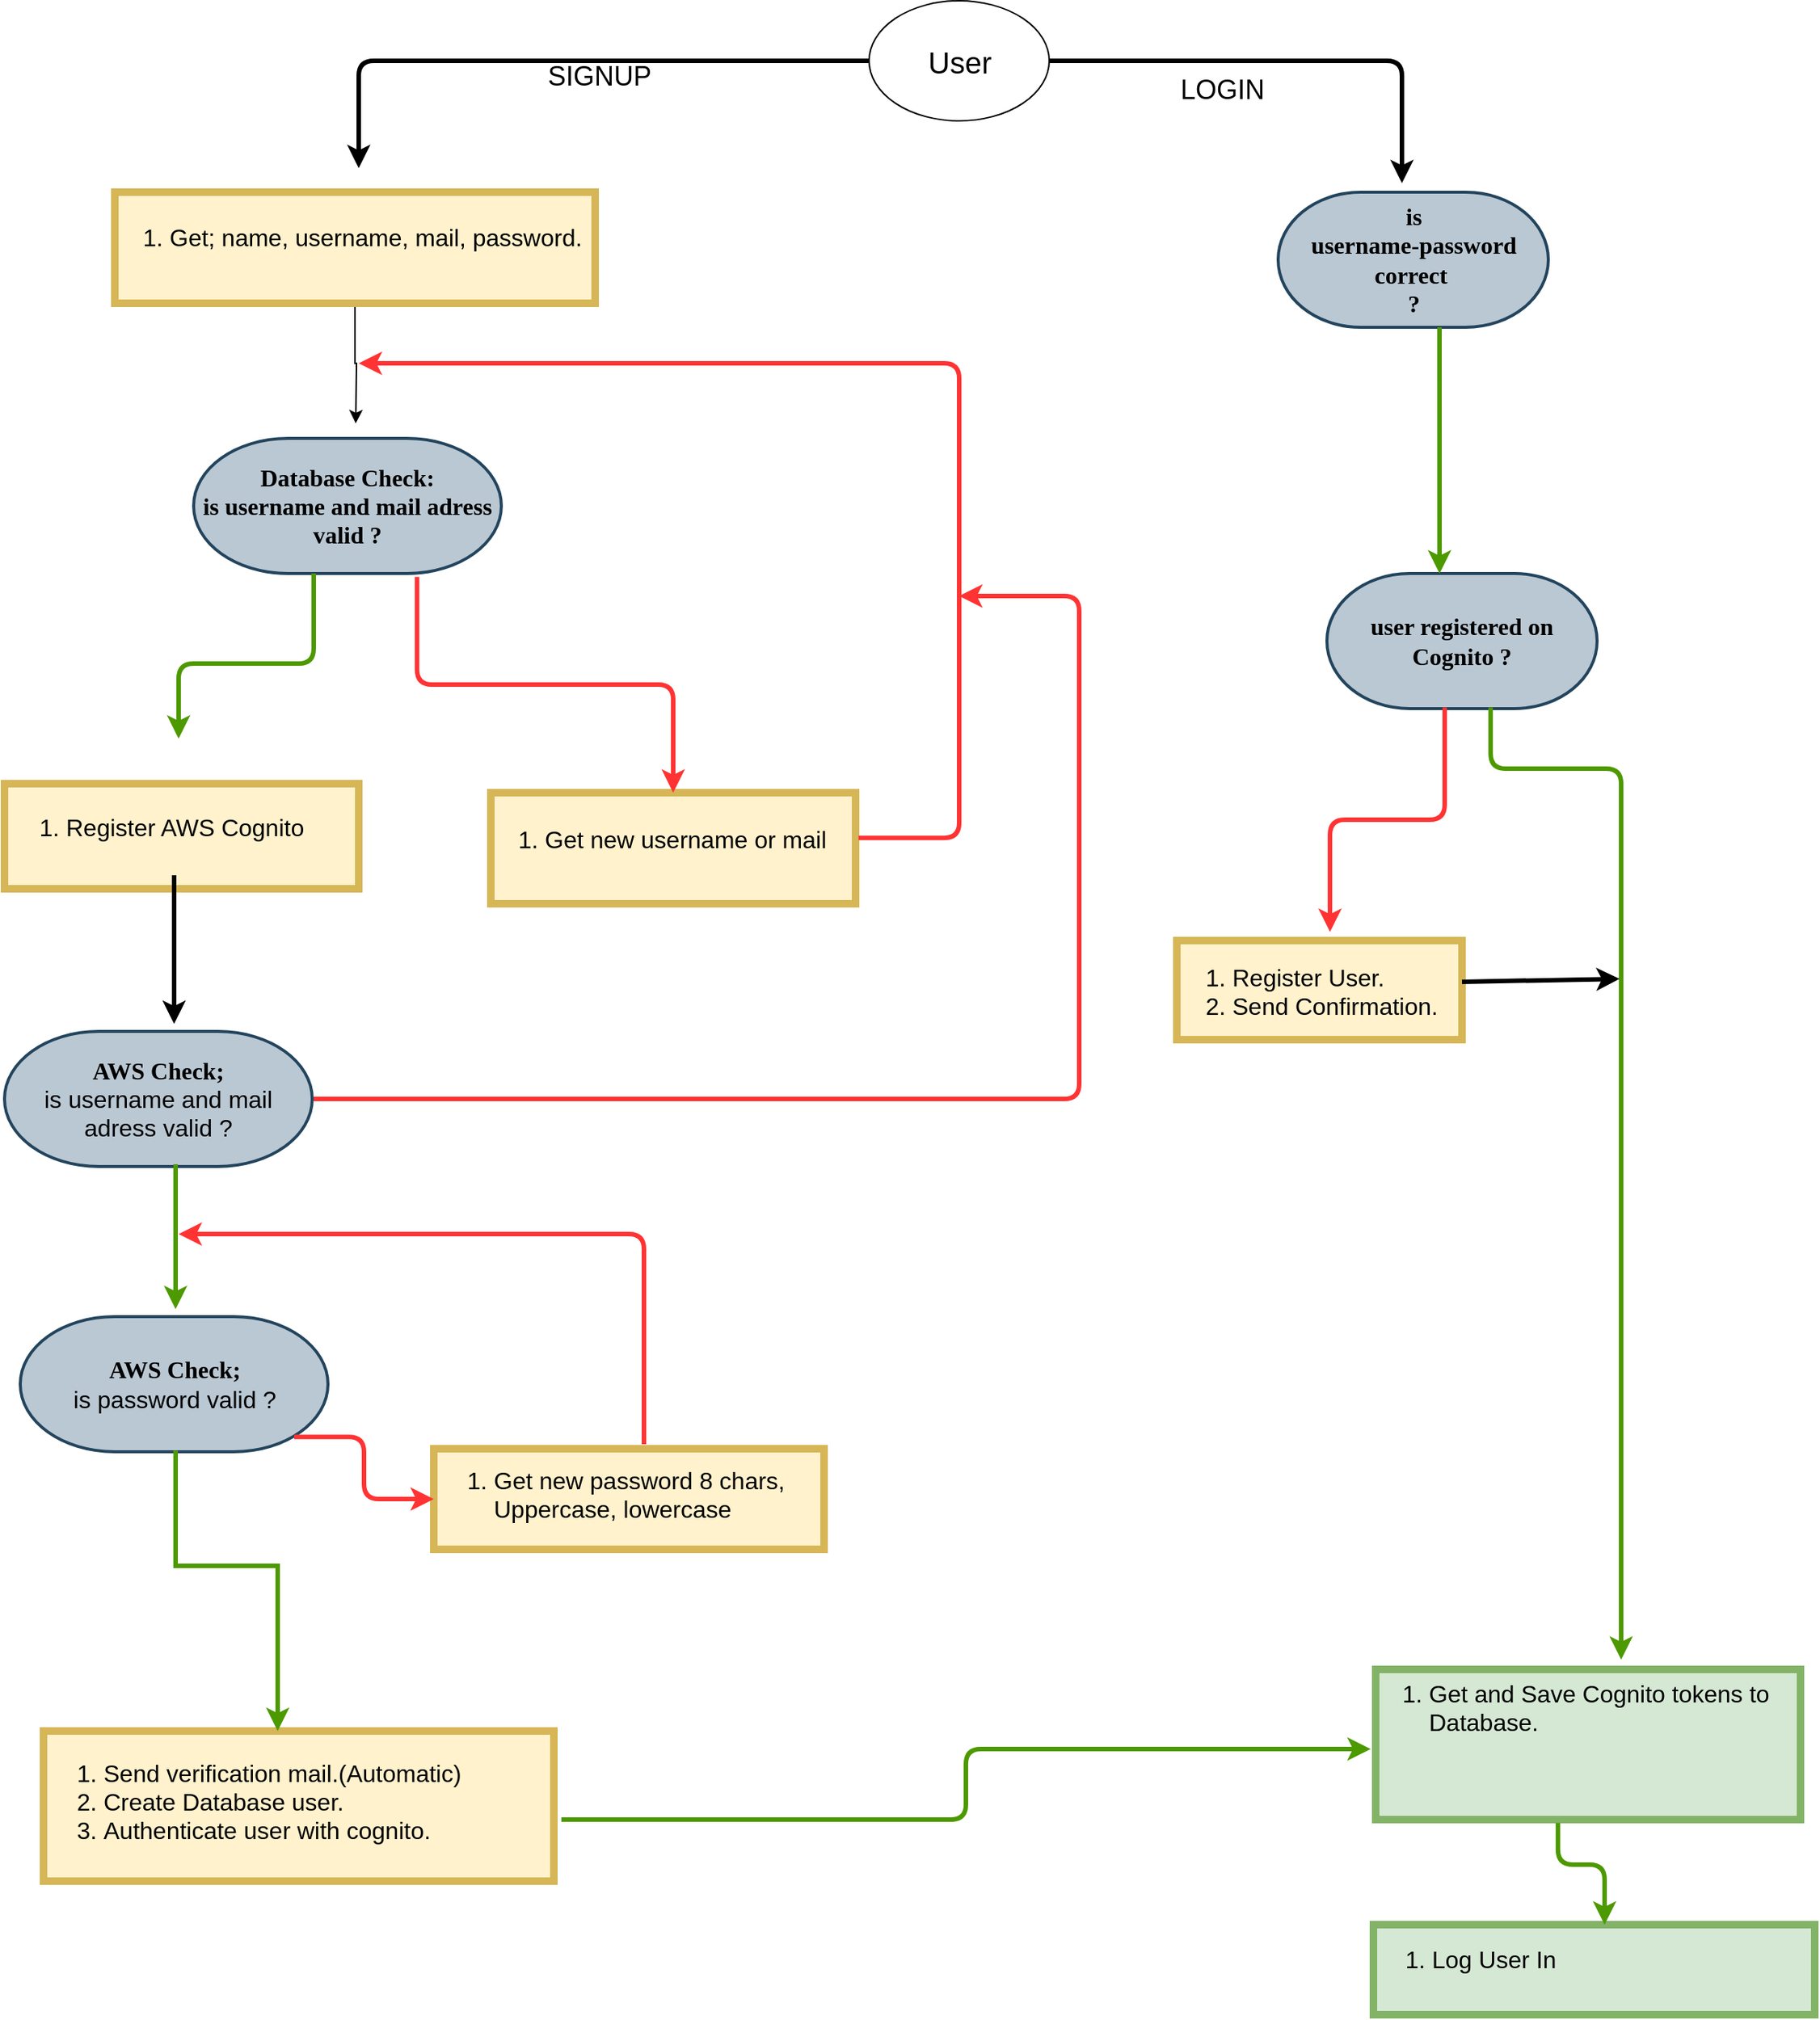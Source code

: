 <mxfile version="10.9.5" type="device"><diagram name="Page-1" id="edf60f1a-56cd-e834-aa8a-f176f3a09ee4"><mxGraphModel dx="2370" dy="1312" grid="1" gridSize="10" guides="1" tooltips="1" connect="1" arrows="1" fold="1" page="1" pageScale="1" pageWidth="1227" pageHeight="1569" background="#ffffff" math="0" shadow="0"><root><mxCell id="0"/><mxCell id="1" parent="0"/><object label="" username="" password="" cognito-status="" id="vpLhRAtjUzJlDSv7jWa0-1"><mxCell style="ellipse;whiteSpace=wrap;html=1;" parent="1" vertex="1"><mxGeometry x="580" y="38.5" width="120" height="80" as="geometry"/></mxCell></object><mxCell id="vpLhRAtjUzJlDSv7jWa0-2" value="&lt;font style=&quot;font-size: 20px;&quot;&gt;User&lt;/font&gt;" style="text;html=1;resizable=0;autosize=1;align=center;verticalAlign=middle;points=[];fillColor=none;strokeColor=none;rounded=0;strokeWidth=5;fontSize=20;" parent="1" vertex="1"><mxGeometry x="615" y="68.5" width="50" height="20" as="geometry"/></mxCell><mxCell id="vpLhRAtjUzJlDSv7jWa0-4" value="&lt;font style=&quot;font-size: 18px&quot;&gt;LOGIN&lt;br&gt;&lt;br&gt;&lt;/font&gt;" style="text;html=1;resizable=0;autosize=1;align=center;verticalAlign=middle;points=[];fillColor=none;strokeColor=none;rounded=0;" parent="1" vertex="1"><mxGeometry x="780" y="88.5" width="70" height="40" as="geometry"/></mxCell><mxCell id="vpLhRAtjUzJlDSv7jWa0-13" value="&lt;span style=&quot;white-space: normal; font-family: &amp;quot;comic sans ms&amp;quot;; font-weight: 700;&quot;&gt;is&lt;/span&gt;&lt;br style=&quot;white-space: normal; font-family: &amp;quot;comic sans ms&amp;quot;; font-weight: 700;&quot;&gt;&lt;span style=&quot;white-space: normal; font-family: &amp;quot;comic sans ms&amp;quot;; font-weight: 700;&quot;&gt;username-password&lt;/span&gt;&lt;br style=&quot;white-space: normal; font-family: &amp;quot;comic sans ms&amp;quot;; font-weight: 700;&quot;&gt;&lt;span style=&quot;white-space: normal; font-family: &amp;quot;comic sans ms&amp;quot;; font-weight: 700;&quot;&gt;correct&amp;nbsp;&lt;/span&gt;&lt;font style=&quot;white-space: normal; font-family: &amp;quot;comic sans ms&amp;quot;; font-weight: 700;&quot;&gt;&lt;br&gt;&lt;/font&gt;&lt;span style=&quot;white-space: normal; font-family: &amp;quot;comic sans ms&amp;quot;; font-weight: 700;&quot;&gt;?&lt;/span&gt;" style="strokeWidth=2;html=1;shape=mxgraph.flowchart.terminator;whiteSpace=wrap;fontSize=16;fillColor=#bac8d3;strokeColor=#23445d;fontColor=#000000;" parent="1" vertex="1"><mxGeometry x="852.5" y="166" width="180" height="90" as="geometry"/></mxCell><mxCell id="vpLhRAtjUzJlDSv7jWa0-19" value="&lt;b style=&quot;font-family: &amp;quot;comic sans ms&amp;quot;;&quot;&gt;user registered on Cognito ?&lt;/b&gt;" style="strokeWidth=2;html=1;shape=mxgraph.flowchart.terminator;whiteSpace=wrap;fontSize=16;fillColor=#bac8d3;strokeColor=#23445d;fontColor=#000000;" parent="1" vertex="1"><mxGeometry x="885" y="420" width="180" height="90" as="geometry"/></mxCell><mxCell id="vpLhRAtjUzJlDSv7jWa0-37" value="" style="html=1;whiteSpace=wrap;container=1;recursiveResize=0;collapsible=0;strokeWidth=5;fontSize=16;labelBorderColor=#66A3FF;labelBackgroundColor=#82B0FF;fillColor=#d5e8d4;strokeColor=#82b366;" parent="1" vertex="1"><mxGeometry x="917.5" y="1150" width="283" height="100" as="geometry"/></mxCell><mxCell id="T2YBMNgMhe-dUIcLUkiV-60" value="&lt;ol&gt;&lt;li&gt;Get and Save Cognito tokens to Database.&lt;/li&gt;&lt;/ol&gt;" style="text;html=1;whiteSpace=wrap;verticalAlign=middle;overflow=hidden;fontSize=16;align=left;labelBorderColor=none;opacity=30;fillColor=none;spacing=0;spacingTop=-5;spacingLeft=-5;" vertex="1" parent="vpLhRAtjUzJlDSv7jWa0-37"><mxGeometry y="-5" width="280" height="65" as="geometry"/></mxCell><mxCell id="vpLhRAtjUzJlDSv7jWa0-59" value="" style="html=1;whiteSpace=wrap;container=1;recursiveResize=0;collapsible=0;strokeWidth=5;fontSize=16;labelBorderColor=#66A3FF;labelBackgroundColor=#82B0FF;fillColor=#fff2cc;strokeColor=#d6b656;" parent="1" vertex="1"><mxGeometry x="785" y="664.5" width="190" height="66" as="geometry"/></mxCell><mxCell id="vpLhRAtjUzJlDSv7jWa0-60" value="&lt;ol&gt;&lt;li&gt;Register User.&lt;/li&gt;&lt;li&gt;Send Confirmation.&amp;nbsp;&lt;/li&gt;&lt;/ol&gt;" style="text;html=1;whiteSpace=wrap;verticalAlign=middle;overflow=hidden;fontSize=16;align=left;labelBorderColor=none;opacity=30;fillColor=none;" parent="vpLhRAtjUzJlDSv7jWa0-59" vertex="1"><mxGeometry x="-5" y="-4" width="195" height="64" as="geometry"/></mxCell><mxCell id="T2YBMNgMhe-dUIcLUkiV-4" value="&lt;font style=&quot;font-size: 18px&quot;&gt;SIGNUP&lt;br&gt;&lt;/font&gt;" style="text;html=1;resizable=0;autosize=1;align=center;verticalAlign=middle;points=[];fillColor=none;strokeColor=none;rounded=0;" vertex="1" parent="1"><mxGeometry x="360" y="78.5" width="80" height="20" as="geometry"/></mxCell><mxCell id="T2YBMNgMhe-dUIcLUkiV-5" value="" style="edgeStyle=segmentEdgeStyle;endArrow=classic;html=1;exitX=1;exitY=0.5;exitDx=0;exitDy=0;strokeWidth=3;" edge="1" parent="1" source="vpLhRAtjUzJlDSv7jWa0-1"><mxGeometry width="50" height="50" relative="1" as="geometry"><mxPoint x="885" y="98.5" as="sourcePoint"/><mxPoint x="935" y="160" as="targetPoint"/></mxGeometry></mxCell><mxCell id="T2YBMNgMhe-dUIcLUkiV-16" style="edgeStyle=orthogonalEdgeStyle;rounded=0;orthogonalLoop=1;jettySize=auto;html=1;fontColor=#000000;" edge="1" parent="1" source="T2YBMNgMhe-dUIcLUkiV-10"><mxGeometry relative="1" as="geometry"><mxPoint x="238" y="320" as="targetPoint"/></mxGeometry></mxCell><mxCell id="T2YBMNgMhe-dUIcLUkiV-10" value="" style="html=1;whiteSpace=wrap;container=1;recursiveResize=0;collapsible=0;strokeWidth=5;fontSize=16;labelBorderColor=#66A3FF;labelBackgroundColor=#82B0FF;fillColor=#fff2cc;strokeColor=#d6b656;" vertex="1" parent="1"><mxGeometry x="77.5" y="166" width="320" height="74" as="geometry"/></mxCell><mxCell id="T2YBMNgMhe-dUIcLUkiV-11" value="&lt;ol&gt;&lt;li&gt;Get; name, username, mail, password.&lt;/li&gt;&lt;/ol&gt;" style="text;html=1;whiteSpace=wrap;verticalAlign=middle;overflow=hidden;fontSize=16;align=left;labelBorderColor=none;opacity=30;fillColor=none;spacing=-4;" vertex="1" parent="T2YBMNgMhe-dUIcLUkiV-10"><mxGeometry width="320" height="60" as="geometry"/></mxCell><mxCell id="T2YBMNgMhe-dUIcLUkiV-12" value="" style="html=1;whiteSpace=wrap;container=1;recursiveResize=0;collapsible=0;strokeWidth=5;fontSize=16;labelBorderColor=#66A3FF;labelBackgroundColor=#82B0FF;fillColor=#fff2cc;strokeColor=#d6b656;" vertex="1" parent="1"><mxGeometry x="30" y="1191" width="340" height="100" as="geometry"/></mxCell><mxCell id="T2YBMNgMhe-dUIcLUkiV-14" value="&lt;font face=&quot;comic sans ms&quot;&gt;&lt;b&gt;Database Check: &lt;br&gt;is username and mail adress valid ?&lt;/b&gt;&lt;/font&gt;" style="strokeWidth=2;html=1;shape=mxgraph.flowchart.terminator;whiteSpace=wrap;fontSize=16;fillColor=#bac8d3;strokeColor=#23445d;fontColor=#000000;" vertex="1" parent="1"><mxGeometry x="130" y="330" width="205" height="90" as="geometry"/></mxCell><mxCell id="T2YBMNgMhe-dUIcLUkiV-15" value="" style="edgeStyle=segmentEdgeStyle;endArrow=classic;html=1;exitX=0;exitY=0.5;exitDx=0;exitDy=0;strokeWidth=3;" edge="1" parent="1" source="vpLhRAtjUzJlDSv7jWa0-1"><mxGeometry width="50" height="50" relative="1" as="geometry"><mxPoint x="270" y="58" as="sourcePoint"/><mxPoint x="240" y="150" as="targetPoint"/><Array as="points"><mxPoint x="240" y="79"/><mxPoint x="240" y="139"/></Array></mxGeometry></mxCell><mxCell id="T2YBMNgMhe-dUIcLUkiV-20" value="" style="html=1;whiteSpace=wrap;container=1;recursiveResize=0;collapsible=0;strokeWidth=5;fontSize=16;labelBorderColor=#66A3FF;labelBackgroundColor=#82B0FF;fillColor=#fff2cc;strokeColor=#d6b656;" vertex="1" parent="1"><mxGeometry x="328" y="566" width="243" height="74" as="geometry"/></mxCell><mxCell id="T2YBMNgMhe-dUIcLUkiV-21" value="&lt;ol&gt;&lt;li&gt;Get new username or mail&lt;/li&gt;&lt;/ol&gt;" style="text;html=1;whiteSpace=wrap;verticalAlign=middle;overflow=hidden;fontSize=16;align=left;labelBorderColor=none;opacity=30;fillColor=none;spacing=0;" vertex="1" parent="1"><mxGeometry x="323.5" y="571" width="233" height="50" as="geometry"/></mxCell><mxCell id="T2YBMNgMhe-dUIcLUkiV-23" value="" style="edgeStyle=elbowEdgeStyle;elbow=horizontal;endArrow=classic;html=1;fontColor=#000000;exitX=1.008;exitY=0.407;exitDx=0;exitDy=0;exitPerimeter=0;strokeColor=#FF3333;strokeWidth=3;" edge="1" parent="1" source="T2YBMNgMhe-dUIcLUkiV-20"><mxGeometry width="50" height="50" relative="1" as="geometry"><mxPoint x="580" y="599" as="sourcePoint"/><mxPoint x="240" y="280" as="targetPoint"/><Array as="points"><mxPoint x="640" y="560"/><mxPoint x="590" y="510"/><mxPoint x="500" y="360"/><mxPoint x="540" y="320"/><mxPoint x="490" y="310"/><mxPoint x="520" y="320"/><mxPoint x="480" y="300"/><mxPoint x="510" y="430"/><mxPoint x="620" y="430"/></Array></mxGeometry></mxCell><mxCell id="T2YBMNgMhe-dUIcLUkiV-25" value="&lt;font face=&quot;comic sans ms&quot;&gt;&lt;b&gt;AWS Check;&lt;br&gt;&lt;/b&gt;&lt;/font&gt;is username and mail adress valid ?" style="strokeWidth=2;html=1;shape=mxgraph.flowchart.terminator;whiteSpace=wrap;fontSize=16;fillColor=#bac8d3;strokeColor=#23445d;fontColor=#000000;" vertex="1" parent="1"><mxGeometry x="4" y="725" width="205" height="90" as="geometry"/></mxCell><mxCell id="T2YBMNgMhe-dUIcLUkiV-26" value="" style="html=1;whiteSpace=wrap;container=1;recursiveResize=0;collapsible=0;strokeWidth=5;fontSize=16;labelBorderColor=#66A3FF;labelBackgroundColor=#82B0FF;fillColor=#fff2cc;strokeColor=#d6b656;" vertex="1" parent="1"><mxGeometry x="4" y="560" width="236" height="70" as="geometry"/></mxCell><mxCell id="T2YBMNgMhe-dUIcLUkiV-31" style="edgeStyle=orthogonalEdgeStyle;rounded=0;orthogonalLoop=1;jettySize=auto;html=1;fontColor=#000000;strokeWidth=3;" edge="1" parent="1" source="T2YBMNgMhe-dUIcLUkiV-27"><mxGeometry relative="1" as="geometry"><mxPoint x="117" y="720" as="targetPoint"/></mxGeometry></mxCell><mxCell id="T2YBMNgMhe-dUIcLUkiV-27" value="&lt;ol&gt;&lt;li&gt;Register AWS Cognito&lt;/li&gt;&lt;/ol&gt;" style="text;html=1;whiteSpace=wrap;verticalAlign=middle;overflow=hidden;fontSize=16;align=left;labelBorderColor=none;opacity=30;fillColor=none;" vertex="1" parent="1"><mxGeometry x="3" y="557" width="228" height="64" as="geometry"/></mxCell><mxCell id="T2YBMNgMhe-dUIcLUkiV-36" value="" style="edgeStyle=elbowEdgeStyle;elbow=vertical;endArrow=classic;html=1;fontColor=#FF3333;exitX=0.726;exitY=1.025;exitDx=0;exitDy=0;entryX=0.5;entryY=0;entryDx=0;entryDy=0;strokeColor=#FF3333;strokeWidth=3;exitPerimeter=0;" edge="1" parent="1" source="T2YBMNgMhe-dUIcLUkiV-14" target="T2YBMNgMhe-dUIcLUkiV-20"><mxGeometry width="50" height="50" relative="1" as="geometry"><mxPoint x="379.941" y="510.471" as="sourcePoint"/><mxPoint x="460" y="536" as="targetPoint"/></mxGeometry></mxCell><mxCell id="T2YBMNgMhe-dUIcLUkiV-41" value="" style="edgeStyle=elbowEdgeStyle;elbow=horizontal;endArrow=classic;html=1;fontColor=#000000;strokeColor=#FF3333;strokeWidth=3;" edge="1" parent="1"><mxGeometry width="50" height="50" relative="1" as="geometry"><mxPoint x="210" y="770" as="sourcePoint"/><mxPoint x="640" y="435" as="targetPoint"/><Array as="points"><mxPoint x="720" y="857.5"/></Array></mxGeometry></mxCell><mxCell id="T2YBMNgMhe-dUIcLUkiV-43" value="" style="edgeStyle=elbowEdgeStyle;elbow=vertical;endArrow=classic;html=1;strokeColor=#4D9900;strokeWidth=3;entryX=0.417;entryY=0;entryDx=0;entryDy=0;entryPerimeter=0;" edge="1" parent="1" target="vpLhRAtjUzJlDSv7jWa0-19"><mxGeometry width="50" height="50" relative="1" as="geometry"><mxPoint x="960" y="256" as="sourcePoint"/><mxPoint x="960" y="344" as="targetPoint"/><Array as="points"><mxPoint x="975" y="274"/><mxPoint x="970" y="384"/><mxPoint x="950" y="330"/></Array></mxGeometry></mxCell><mxCell id="T2YBMNgMhe-dUIcLUkiV-44" value="" style="edgeStyle=elbowEdgeStyle;elbow=vertical;endArrow=classic;html=1;entryX=0.584;entryY=-0.024;entryDx=0;entryDy=0;strokeColor=#4D9900;strokeWidth=3;entryPerimeter=0;exitX=0.606;exitY=0.992;exitDx=0;exitDy=0;exitPerimeter=0;" edge="1" parent="1" source="vpLhRAtjUzJlDSv7jWa0-19" target="T2YBMNgMhe-dUIcLUkiV-60"><mxGeometry width="50" height="50" relative="1" as="geometry"><mxPoint x="1017.5" y="510" as="sourcePoint"/><mxPoint x="1088.176" y="754" as="targetPoint"/><Array as="points"><mxPoint x="1088" y="550"/></Array></mxGeometry></mxCell><mxCell id="T2YBMNgMhe-dUIcLUkiV-45" value="" style="edgeStyle=elbowEdgeStyle;elbow=vertical;endArrow=classic;html=1;fontColor=#FF3333;exitX=0.436;exitY=0.992;exitDx=0;exitDy=0;entryX=0.549;entryY=-0.028;entryDx=0;entryDy=0;strokeColor=#FF3333;strokeWidth=3;exitPerimeter=0;entryPerimeter=0;" edge="1" parent="1" source="vpLhRAtjUzJlDSv7jWa0-19" target="vpLhRAtjUzJlDSv7jWa0-60"><mxGeometry width="50" height="50" relative="1" as="geometry"><mxPoint x="817.941" y="529.471" as="sourcePoint"/><mxPoint x="887.353" y="584.765" as="targetPoint"/></mxGeometry></mxCell><mxCell id="T2YBMNgMhe-dUIcLUkiV-46" value="" style="endArrow=classic;html=1;strokeColor=#000000;strokeWidth=3;fontColor=#FF3333;" edge="1" parent="1"><mxGeometry width="50" height="50" relative="1" as="geometry"><mxPoint x="975" y="692" as="sourcePoint"/><mxPoint x="1080" y="690" as="targetPoint"/><Array as="points"/></mxGeometry></mxCell><mxCell id="T2YBMNgMhe-dUIcLUkiV-47" value="" style="edgeStyle=elbowEdgeStyle;elbow=vertical;endArrow=classic;html=1;strokeColor=#4D9900;strokeWidth=3;" edge="1" parent="1" source="T2YBMNgMhe-dUIcLUkiV-14"><mxGeometry width="50" height="50" relative="1" as="geometry"><mxPoint x="210" y="440" as="sourcePoint"/><mxPoint x="120" y="530" as="targetPoint"/><Array as="points"><mxPoint x="210" y="480"/></Array></mxGeometry></mxCell><mxCell id="T2YBMNgMhe-dUIcLUkiV-49" style="edgeStyle=orthogonalEdgeStyle;rounded=0;orthogonalLoop=1;jettySize=auto;html=1;fontColor=#000000;strokeColor=#4D9900;strokeWidth=3;" edge="1" parent="1"><mxGeometry relative="1" as="geometry"><mxPoint x="118" y="910" as="targetPoint"/><mxPoint x="116.5" y="815.0" as="sourcePoint"/><Array as="points"><mxPoint x="118" y="815"/><mxPoint x="118" y="890"/></Array></mxGeometry></mxCell><mxCell id="T2YBMNgMhe-dUIcLUkiV-50" value="&lt;font face=&quot;comic sans ms&quot;&gt;&lt;b&gt;AWS Check;&lt;br&gt;&lt;/b&gt;&lt;/font&gt;is password valid ?" style="strokeWidth=2;html=1;shape=mxgraph.flowchart.terminator;whiteSpace=wrap;fontSize=16;fillColor=#bac8d3;strokeColor=#23445d;fontColor=#000000;" vertex="1" parent="1"><mxGeometry x="14.5" y="915" width="205" height="90" as="geometry"/></mxCell><mxCell id="T2YBMNgMhe-dUIcLUkiV-53" value="" style="html=1;whiteSpace=wrap;container=1;recursiveResize=0;collapsible=0;strokeWidth=5;fontSize=16;labelBorderColor=#66A3FF;labelBackgroundColor=#82B0FF;fillColor=#fff2cc;strokeColor=#d6b656;" vertex="1" parent="1"><mxGeometry x="290" y="1003" width="260" height="67" as="geometry"/></mxCell><mxCell id="T2YBMNgMhe-dUIcLUkiV-54" value="&lt;ol&gt;&lt;li&gt;Get new password 8 chars, Uppercase, lowercase&lt;/li&gt;&lt;/ol&gt;" style="text;html=1;whiteSpace=wrap;verticalAlign=middle;overflow=hidden;fontSize=16;align=left;labelBorderColor=none;opacity=30;fillColor=none;spacing=0;spacingTop=-5;" vertex="1" parent="T2YBMNgMhe-dUIcLUkiV-53"><mxGeometry width="250" height="50" as="geometry"/></mxCell><mxCell id="T2YBMNgMhe-dUIcLUkiV-55" value="" style="edgeStyle=elbowEdgeStyle;elbow=horizontal;endArrow=classic;html=1;strokeColor=#FF3333;strokeWidth=3;fontColor=#FF3333;exitX=0.89;exitY=0.89;exitDx=0;exitDy=0;exitPerimeter=0;entryX=0;entryY=0.5;entryDx=0;entryDy=0;" edge="1" parent="1" source="T2YBMNgMhe-dUIcLUkiV-50" target="T2YBMNgMhe-dUIcLUkiV-53"><mxGeometry width="50" height="50" relative="1" as="geometry"><mxPoint x="160" y="1040" as="sourcePoint"/><mxPoint x="250" y="1050" as="targetPoint"/><Array as="points"/></mxGeometry></mxCell><mxCell id="T2YBMNgMhe-dUIcLUkiV-56" value="" style="edgeStyle=elbowEdgeStyle;elbow=horizontal;endArrow=classic;html=1;strokeColor=#FF3333;strokeWidth=3;fontColor=#FF3333;" edge="1" parent="1"><mxGeometry width="50" height="50" relative="1" as="geometry"><mxPoint x="430" y="1000" as="sourcePoint"/><mxPoint x="120" y="860" as="targetPoint"/><Array as="points"><mxPoint x="430" y="950"/></Array></mxGeometry></mxCell><mxCell id="T2YBMNgMhe-dUIcLUkiV-57" style="edgeStyle=orthogonalEdgeStyle;rounded=0;orthogonalLoop=1;jettySize=auto;html=1;fontColor=#000000;strokeColor=#4D9900;strokeWidth=3;entryX=0.5;entryY=0;entryDx=0;entryDy=0;" edge="1" parent="1" target="T2YBMNgMhe-dUIcLUkiV-13"><mxGeometry relative="1" as="geometry"><mxPoint x="117.647" y="1100.971" as="targetPoint"/><mxPoint x="116.471" y="1005.676" as="sourcePoint"/><Array as="points"><mxPoint x="118" y="1006"/><mxPoint x="118" y="1081"/><mxPoint x="186" y="1081"/></Array></mxGeometry></mxCell><mxCell id="T2YBMNgMhe-dUIcLUkiV-65" value="" style="html=1;whiteSpace=wrap;container=1;recursiveResize=0;collapsible=0;strokeWidth=5;fontSize=16;labelBorderColor=#66A3FF;labelBackgroundColor=#82B0FF;fillColor=#d5e8d4;strokeColor=#82b366;" vertex="1" parent="1"><mxGeometry x="916" y="1320" width="294" height="60" as="geometry"/></mxCell><mxCell id="T2YBMNgMhe-dUIcLUkiV-66" value="&lt;ol&gt;&lt;li&gt;Log User In&lt;/li&gt;&lt;/ol&gt;" style="text;html=1;whiteSpace=wrap;verticalAlign=middle;overflow=hidden;fontSize=16;align=left;labelBorderColor=none;opacity=30;fillColor=none;spacing=0;spacingTop=-5;spacingLeft=-5;" vertex="1" parent="T2YBMNgMhe-dUIcLUkiV-65"><mxGeometry x="4" width="246" height="50" as="geometry"/></mxCell><mxCell id="T2YBMNgMhe-dUIcLUkiV-70" value="" style="edgeStyle=elbowEdgeStyle;elbow=vertical;endArrow=classic;html=1;strokeColor=#4D9900;strokeWidth=3;fontColor=#4D9900;exitX=0.429;exitY=1.022;exitDx=0;exitDy=0;exitPerimeter=0;" edge="1" parent="1" source="vpLhRAtjUzJlDSv7jWa0-37" target="T2YBMNgMhe-dUIcLUkiV-65"><mxGeometry width="50" height="50" relative="1" as="geometry"><mxPoint x="1060" y="1275" as="sourcePoint"/><mxPoint x="1110" y="1300" as="targetPoint"/><Array as="points"><mxPoint x="1070" y="1280"/></Array></mxGeometry></mxCell><mxCell id="T2YBMNgMhe-dUIcLUkiV-71" value="" style="edgeStyle=elbowEdgeStyle;elbow=horizontal;endArrow=classic;html=1;strokeColor=#4D9900;strokeWidth=3;fontColor=#4D9900;entryX=-0.012;entryY=0.892;entryDx=0;entryDy=0;entryPerimeter=0;" edge="1" parent="1" target="T2YBMNgMhe-dUIcLUkiV-60"><mxGeometry width="50" height="50" relative="1" as="geometry"><mxPoint x="375" y="1250" as="sourcePoint"/><mxPoint x="425" y="1200" as="targetPoint"/></mxGeometry></mxCell><mxCell id="T2YBMNgMhe-dUIcLUkiV-13" value="&lt;ol&gt;&lt;li&gt;Send verification mail.(Automatic)&lt;/li&gt;&lt;li&gt;Create Database user.&lt;/li&gt;&lt;li&gt;Authenticate user with cognito.&lt;/li&gt;&lt;/ol&gt;" style="text;html=1;whiteSpace=wrap;verticalAlign=middle;overflow=hidden;fontSize=16;align=left;labelBorderColor=none;opacity=30;fillColor=none;spacingTop=-5;spacing=0;" vertex="1" parent="1"><mxGeometry x="30" y="1191" width="312" height="98" as="geometry"/></mxCell></root></mxGraphModel></diagram></mxfile>